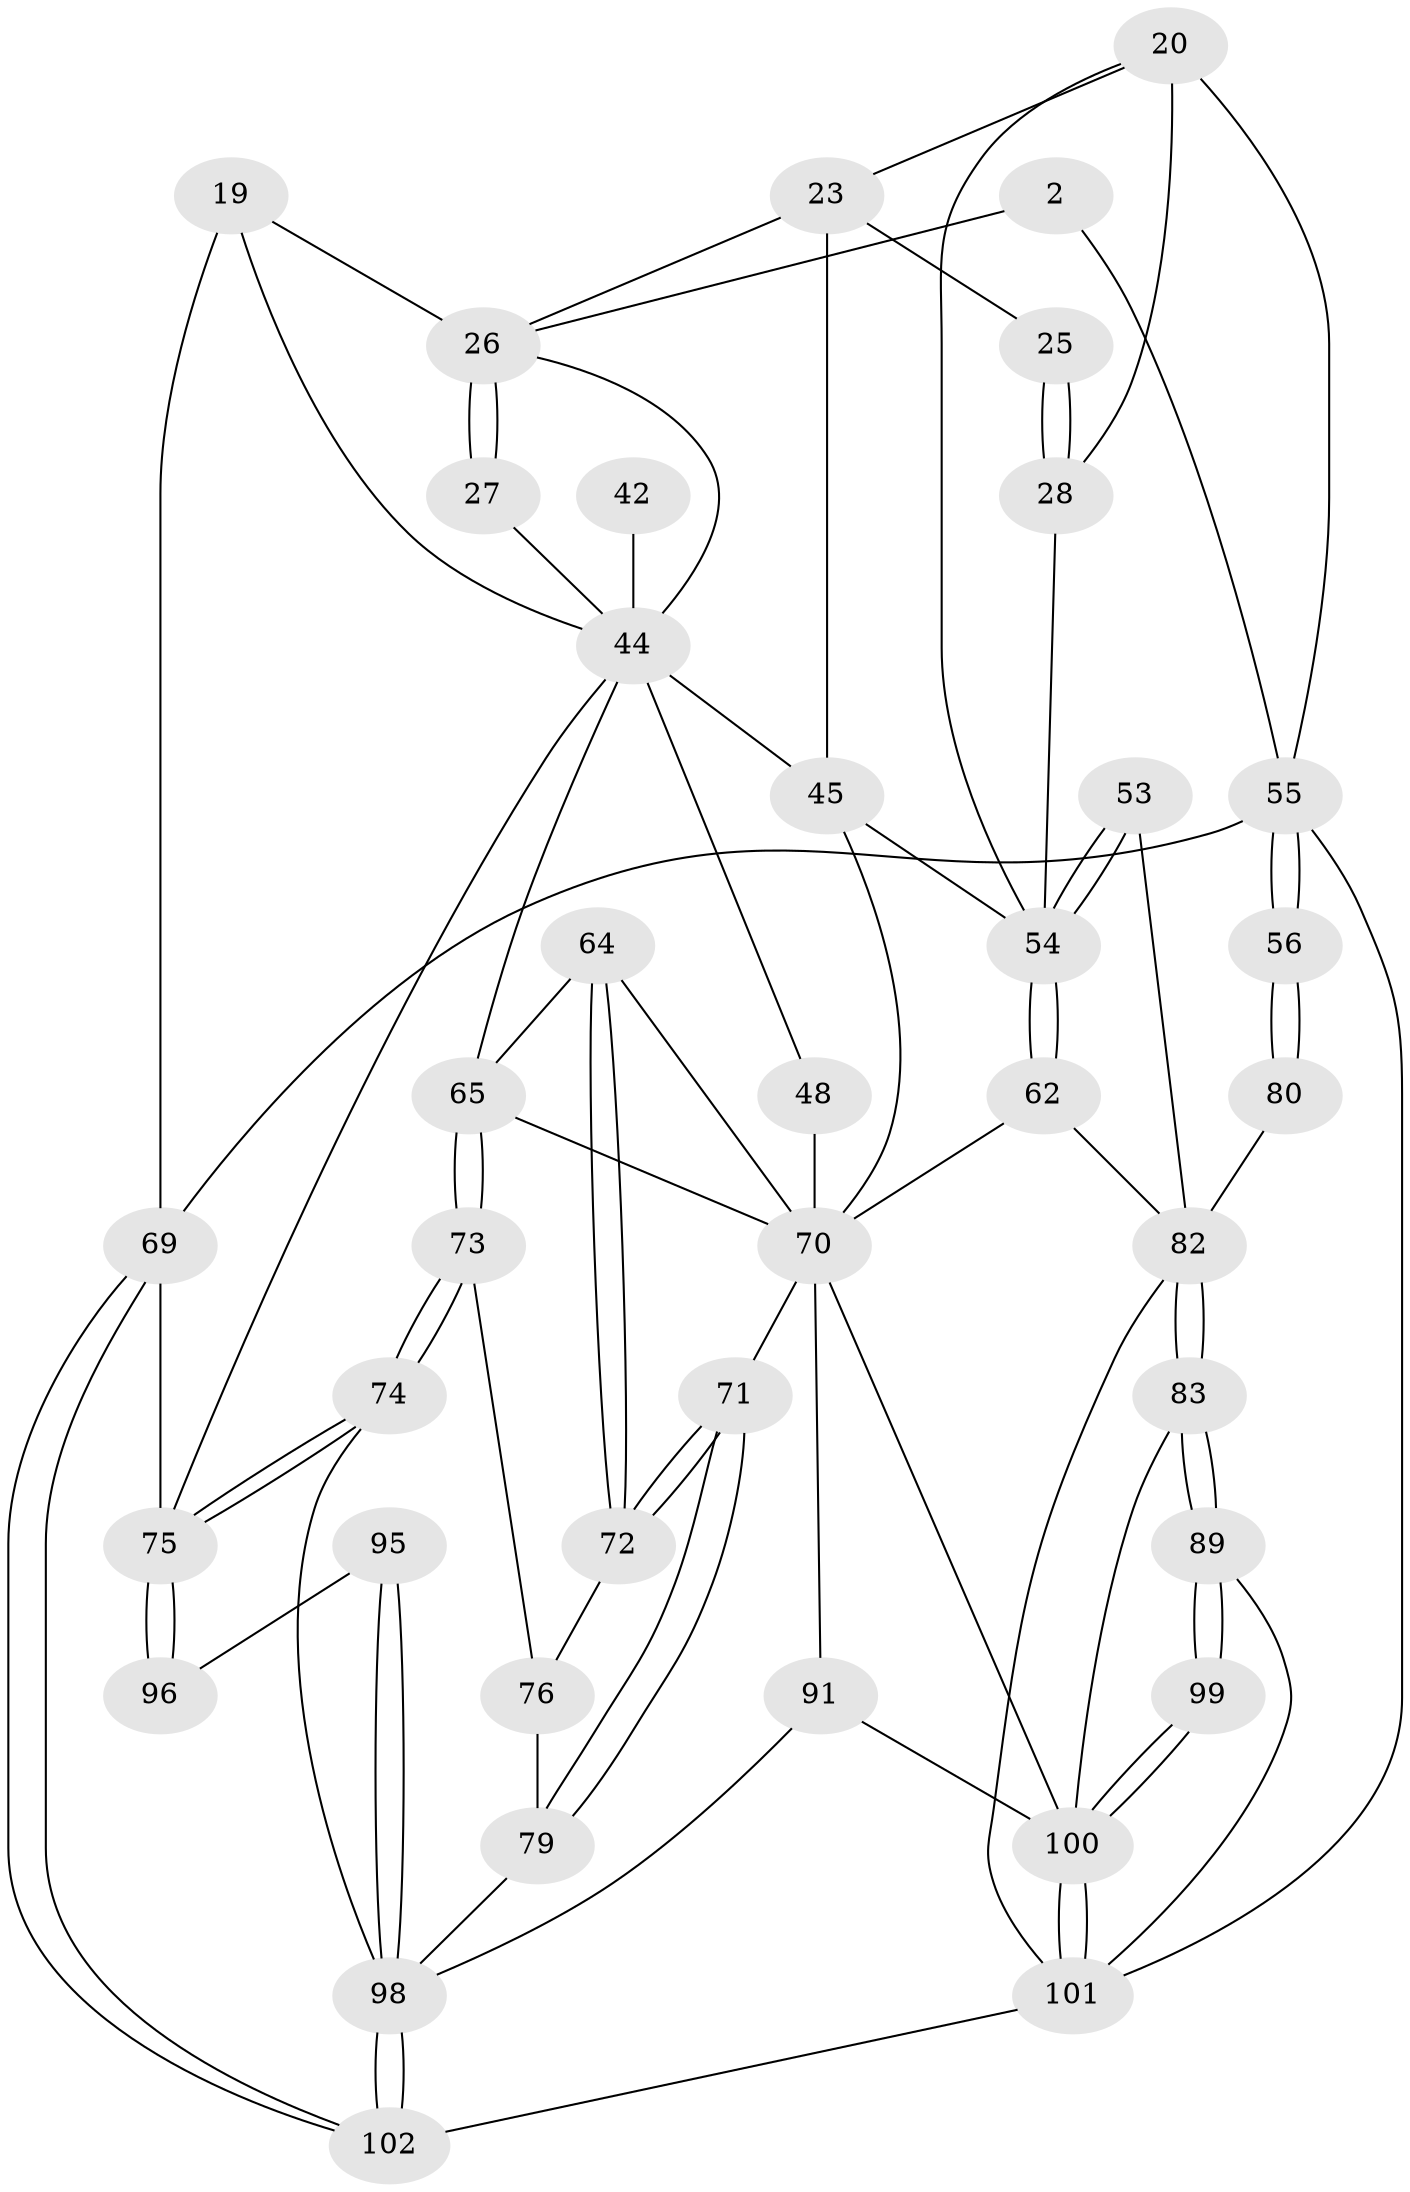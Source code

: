 // original degree distribution, {4: 0.24509803921568626, 5: 0.5098039215686274, 3: 0.0196078431372549, 6: 0.22549019607843138}
// Generated by graph-tools (version 1.1) at 2025/06/03/04/25 22:06:11]
// undirected, 40 vertices, 90 edges
graph export_dot {
graph [start="1"]
  node [color=gray90,style=filled];
  2 [pos="+0.2680695129206557+0"];
  19 [pos="+0.09110419066424917+0.15146984658522636",super="+18+16"];
  20 [pos="+0.9649506830238644+0.11916036460631561",super="+11+14"];
  23 [pos="+0.5825533636286027+0.25608780960139155",super="+5+22"];
  25 [pos="+0.6724166961395192+0.21551660087121316"];
  26 [pos="+0.3924027248664989+0.2731679890435912",super="+4+17"];
  27 [pos="+0.2795871155773713+0.15861515775780996"];
  28 [pos="+0.79984082334987+0.29759460357552253",super="+12+13"];
  42 [pos="+0.2155358068673693+0.36358752619167184"];
  44 [pos="+0.2894902344414206+0.36616481124413963",super="+38+39+43"];
  45 [pos="+0.46829439193009276+0.4441092606532936",super="+37"];
  48 [pos="+0.2515226216800853+0.5012152983044657",super="+47"];
  53 [pos="+0.8983694406480219+0.42359848548396345"];
  54 [pos="+0.6583574192108741+0.5649155884789212",super="+49+30+29"];
  55 [pos="+1+1",super="+8+21"];
  56 [pos="+1+1",super="+50"];
  62 [pos="+0.6629983939820194+0.6156662778216805"];
  64 [pos="+0.23228162395351354+0.6368885125117678"];
  65 [pos="+0.16188060412005395+0.6305921384066807",super="+58"];
  69 [pos="+0+1",super="+15+24"];
  70 [pos="+0.40395452167402734+0.68510970400387",super="+61+63+57"];
  71 [pos="+0.37033841507761894+0.7081468915489912"];
  72 [pos="+0.2562204719187884+0.6754434799171324"];
  73 [pos="+0.15523088328145376+0.6760214213501337"];
  74 [pos="+0.12841901061898076+0.7140449764791925"];
  75 [pos="+0.08078240665762065+0.7469364648156924",super="+68"];
  76 [pos="+0.22096478507403805+0.7108003737321887"];
  79 [pos="+0.3593941498909136+0.7218444951904643",super="+77"];
  80 [pos="+0.8251751157037118+0.7181009014215394",super="+51"];
  82 [pos="+0.744264209082615+0.6806180217846554",super="+66+81"];
  83 [pos="+0.6431706765701469+0.830105675339525"];
  89 [pos="+0.6437349352577149+0.8309644001985885",super="+88"];
  91 [pos="+0.460847270270361+0.8415000484169708",super="+86"];
  95 [pos="+0.16370392732250558+0.8974483121300357"];
  96 [pos="+0.12227785809134076+0.8689035410288628"];
  98 [pos="+0.2658846975321469+1",super="+92+93+94"];
  99 [pos="+0.5760400016485253+0.9666300385362707"];
  100 [pos="+0.5339234692474222+1",super="+97+84+85"];
  101 [pos="+0.5090203359992359+1",super="+90"];
  102 [pos="+0.2680261699692105+1"];
  2 -- 26;
  2 -- 55;
  19 -- 26;
  19 -- 69 [weight=2];
  19 -- 44;
  20 -- 28 [weight=2];
  20 -- 23 [weight=2];
  20 -- 55 [weight=2];
  20 -- 54;
  23 -- 26;
  23 -- 25;
  23 -- 45;
  25 -- 28 [weight=2];
  25 -- 28;
  26 -- 27 [weight=2];
  26 -- 27;
  26 -- 44;
  27 -- 44;
  28 -- 54;
  42 -- 44 [weight=3];
  44 -- 45;
  44 -- 48 [weight=2];
  44 -- 75;
  44 -- 65;
  45 -- 54 [weight=2];
  45 -- 70;
  48 -- 70 [weight=2];
  53 -- 54 [weight=2];
  53 -- 54;
  53 -- 82;
  54 -- 62;
  54 -- 62;
  55 -- 56 [weight=2];
  55 -- 56;
  55 -- 69 [weight=2];
  55 -- 101;
  56 -- 80 [weight=2];
  56 -- 80;
  62 -- 82;
  62 -- 70;
  64 -- 65;
  64 -- 72;
  64 -- 72;
  64 -- 70;
  65 -- 73;
  65 -- 73;
  65 -- 70;
  69 -- 102;
  69 -- 102;
  69 -- 75 [weight=2];
  70 -- 71;
  70 -- 91;
  70 -- 100;
  71 -- 72;
  71 -- 72;
  71 -- 79;
  71 -- 79;
  72 -- 76;
  73 -- 74;
  73 -- 74;
  73 -- 76;
  74 -- 75;
  74 -- 75;
  74 -- 98;
  75 -- 96 [weight=2];
  75 -- 96;
  76 -- 79;
  79 -- 98 [weight=2];
  80 -- 82 [weight=2];
  82 -- 83;
  82 -- 83;
  82 -- 101;
  83 -- 89;
  83 -- 89;
  83 -- 100;
  89 -- 99 [weight=2];
  89 -- 99;
  89 -- 101;
  91 -- 98;
  91 -- 100 [weight=2];
  95 -- 96;
  95 -- 98 [weight=2];
  95 -- 98;
  98 -- 102;
  98 -- 102;
  99 -- 100;
  99 -- 100;
  100 -- 101;
  100 -- 101;
  101 -- 102;
}
